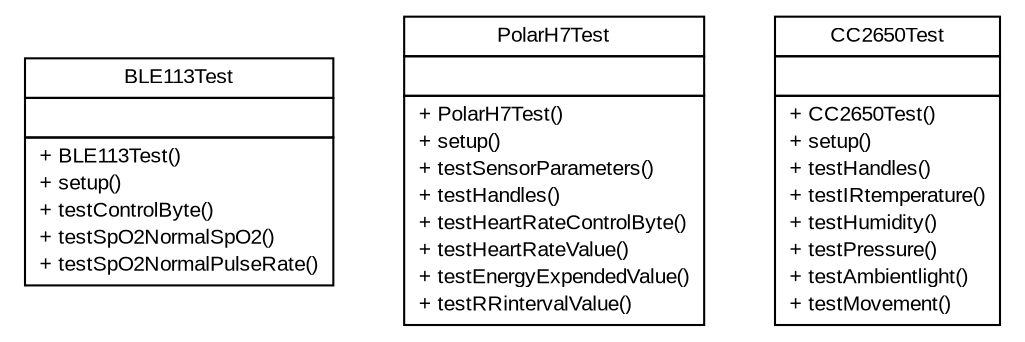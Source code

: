 #!/usr/local/bin/dot
#
# Class diagram 
# Generated by UMLGraph version R5_6 (http://www.umlgraph.org/)
#

digraph G {
	edge [fontname="arial",fontsize=10,labelfontname="arial",labelfontsize=10];
	node [fontname="arial",fontsize=10,shape=plaintext];
	nodesep=0.25;
	ranksep=0.5;
	// de.fhg.fit.biomos.sensorplatform.sensor.BLE113Test
	c17 [label=<<table title="de.fhg.fit.biomos.sensorplatform.sensor.BLE113Test" border="0" cellborder="1" cellspacing="0" cellpadding="2" port="p" href="./BLE113Test.html">
		<tr><td><table border="0" cellspacing="0" cellpadding="1">
<tr><td align="center" balign="center"> BLE113Test </td></tr>
		</table></td></tr>
		<tr><td><table border="0" cellspacing="0" cellpadding="1">
<tr><td align="left" balign="left">  </td></tr>
		</table></td></tr>
		<tr><td><table border="0" cellspacing="0" cellpadding="1">
<tr><td align="left" balign="left"> + BLE113Test() </td></tr>
<tr><td align="left" balign="left"> + setup() </td></tr>
<tr><td align="left" balign="left"> + testControlByte() </td></tr>
<tr><td align="left" balign="left"> + testSpO2NormalSpO2() </td></tr>
<tr><td align="left" balign="left"> + testSpO2NormalPulseRate() </td></tr>
		</table></td></tr>
		</table>>, URL="./BLE113Test.html", fontname="arial", fontcolor="black", fontsize=10.0];
	// de.fhg.fit.biomos.sensorplatform.sensor.PolarH7Test
	c18 [label=<<table title="de.fhg.fit.biomos.sensorplatform.sensor.PolarH7Test" border="0" cellborder="1" cellspacing="0" cellpadding="2" port="p" href="./PolarH7Test.html">
		<tr><td><table border="0" cellspacing="0" cellpadding="1">
<tr><td align="center" balign="center"> PolarH7Test </td></tr>
		</table></td></tr>
		<tr><td><table border="0" cellspacing="0" cellpadding="1">
<tr><td align="left" balign="left">  </td></tr>
		</table></td></tr>
		<tr><td><table border="0" cellspacing="0" cellpadding="1">
<tr><td align="left" balign="left"> + PolarH7Test() </td></tr>
<tr><td align="left" balign="left"> + setup() </td></tr>
<tr><td align="left" balign="left"> + testSensorParameters() </td></tr>
<tr><td align="left" balign="left"> + testHandles() </td></tr>
<tr><td align="left" balign="left"> + testHeartRateControlByte() </td></tr>
<tr><td align="left" balign="left"> + testHeartRateValue() </td></tr>
<tr><td align="left" balign="left"> + testEnergyExpendedValue() </td></tr>
<tr><td align="left" balign="left"> + testRRintervalValue() </td></tr>
		</table></td></tr>
		</table>>, URL="./PolarH7Test.html", fontname="arial", fontcolor="black", fontsize=10.0];
	// de.fhg.fit.biomos.sensorplatform.sensor.CC2650Test
	c19 [label=<<table title="de.fhg.fit.biomos.sensorplatform.sensor.CC2650Test" border="0" cellborder="1" cellspacing="0" cellpadding="2" port="p" href="./CC2650Test.html">
		<tr><td><table border="0" cellspacing="0" cellpadding="1">
<tr><td align="center" balign="center"> CC2650Test </td></tr>
		</table></td></tr>
		<tr><td><table border="0" cellspacing="0" cellpadding="1">
<tr><td align="left" balign="left">  </td></tr>
		</table></td></tr>
		<tr><td><table border="0" cellspacing="0" cellpadding="1">
<tr><td align="left" balign="left"> + CC2650Test() </td></tr>
<tr><td align="left" balign="left"> + setup() </td></tr>
<tr><td align="left" balign="left"> + testHandles() </td></tr>
<tr><td align="left" balign="left"> + testIRtemperature() </td></tr>
<tr><td align="left" balign="left"> + testHumidity() </td></tr>
<tr><td align="left" balign="left"> + testPressure() </td></tr>
<tr><td align="left" balign="left"> + testAmbientlight() </td></tr>
<tr><td align="left" balign="left"> + testMovement() </td></tr>
		</table></td></tr>
		</table>>, URL="./CC2650Test.html", fontname="arial", fontcolor="black", fontsize=10.0];
}

